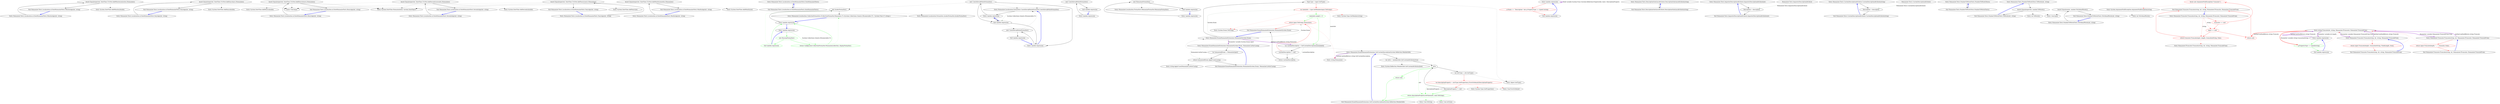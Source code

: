 digraph  {
m3_6 [label="Entry System.DateTime.Humanize(bool, System.DateTime?)", span="17-17", cluster="System.DateTime.Humanize(bool, System.DateTime?)", file="DateHumanizeTests.cs"];
m3_12 [label="Entry Humanizer.Tests.Localisation.nl.DateHumanizeTests.MinutesAgo(int, string)", span="35-35", cluster="Humanizer.Tests.Localisation.nl.DateHumanizeTests.MinutesAgo(int, string)", file="DateHumanizeTests.cs"];
m3_13 [label="Assert.Equal(expected, DateTime.UtcNow.AddMinutes(minutes).Humanize())", span="37-37", cluster="Humanizer.Tests.Localisation.nl.DateHumanizeTests.MinutesAgo(int, string)", file="DateHumanizeTests.cs"];
m3_14 [label="Exit Humanizer.Tests.Localisation.nl.DateHumanizeTests.MinutesAgo(int, string)", span="35-35", cluster="Humanizer.Tests.Localisation.nl.DateHumanizeTests.MinutesAgo(int, string)", file="DateHumanizeTests.cs"];
m3_19 [label="Entry System.DateTime.AddMonths(int)", span="0-0", cluster="System.DateTime.AddMonths(int)", file="DateHumanizeTests.cs"];
m3_2 [label="Entry Humanizer.Tests.Localisation.nl.DateHumanizeTests.DaysAgo(int, string)", span="15-15", cluster="Humanizer.Tests.Localisation.nl.DateHumanizeTests.DaysAgo(int, string)", file="DateHumanizeTests.cs"];
m3_3 [label="Assert.Equal(expected, DateTime.UtcNow.AddDays(days).Humanize())", span="17-17", cluster="Humanizer.Tests.Localisation.nl.DateHumanizeTests.DaysAgo(int, string)", file="DateHumanizeTests.cs"];
m3_4 [label="Exit Humanizer.Tests.Localisation.nl.DateHumanizeTests.DaysAgo(int, string)", span="15-15", cluster="Humanizer.Tests.Localisation.nl.DateHumanizeTests.DaysAgo(int, string)", file="DateHumanizeTests.cs"];
m3_15 [label="Entry System.DateTime.AddMinutes(double)", span="0-0", cluster="System.DateTime.AddMinutes(double)", file="DateHumanizeTests.cs"];
m3_23 [label="Entry System.DateTime.AddSeconds(double)", span="0-0", cluster="System.DateTime.AddSeconds(double)", file="DateHumanizeTests.cs"];
m3_27 [label="Entry System.DateTime.AddYears(int)", span="0-0", cluster="System.DateTime.AddYears(int)", file="DateHumanizeTests.cs"];
m3_0 [label="Entry Humanizer.Tests.Localisation.nl.DateHumanizeTests.DateHumanizeTests()", span="8-8", cluster="Humanizer.Tests.Localisation.nl.DateHumanizeTests.DateHumanizeTests()", file="DateHumanizeTests.cs"];
m3_1 [label="Exit Humanizer.Tests.Localisation.nl.DateHumanizeTests.DateHumanizeTests()", span="8-8", cluster="Humanizer.Tests.Localisation.nl.DateHumanizeTests.DateHumanizeTests()", file="DateHumanizeTests.cs"];
m3_8 [label="Entry Humanizer.Tests.Localisation.nl.DateHumanizeTests.HoursAgo(int, string)", span="25-25", cluster="Humanizer.Tests.Localisation.nl.DateHumanizeTests.HoursAgo(int, string)", file="DateHumanizeTests.cs"];
m3_9 [label="Assert.Equal(expected, DateTime.UtcNow.AddHours(hours).Humanize())", span="27-27", cluster="Humanizer.Tests.Localisation.nl.DateHumanizeTests.HoursAgo(int, string)", file="DateHumanizeTests.cs"];
m3_10 [label="Exit Humanizer.Tests.Localisation.nl.DateHumanizeTests.HoursAgo(int, string)", span="25-25", cluster="Humanizer.Tests.Localisation.nl.DateHumanizeTests.HoursAgo(int, string)", file="DateHumanizeTests.cs"];
m3_7 [label="Entry Unk.Equal", span="", cluster="Unk.Equal", file="DateHumanizeTests.cs"];
m3_20 [label="Entry Humanizer.Tests.Localisation.nl.DateHumanizeTests.SecondsAgo(int, string)", span="55-55", cluster="Humanizer.Tests.Localisation.nl.DateHumanizeTests.SecondsAgo(int, string)", file="DateHumanizeTests.cs"];
m3_21 [label="Assert.Equal(expected, DateTime.UtcNow.AddSeconds(seconds).Humanize())", span="57-57", cluster="Humanizer.Tests.Localisation.nl.DateHumanizeTests.SecondsAgo(int, string)", file="DateHumanizeTests.cs"];
m3_22 [label="Exit Humanizer.Tests.Localisation.nl.DateHumanizeTests.SecondsAgo(int, string)", span="55-55", cluster="Humanizer.Tests.Localisation.nl.DateHumanizeTests.SecondsAgo(int, string)", file="DateHumanizeTests.cs"];
m3_24 [label="Entry Humanizer.Tests.Localisation.nl.DateHumanizeTests.YearsAgo(int, string)", span="65-65", cluster="Humanizer.Tests.Localisation.nl.DateHumanizeTests.YearsAgo(int, string)", file="DateHumanizeTests.cs"];
m3_25 [label="Assert.Equal(expected, DateTime.UtcNow.AddYears(years).Humanize())", span="67-67", cluster="Humanizer.Tests.Localisation.nl.DateHumanizeTests.YearsAgo(int, string)", file="DateHumanizeTests.cs"];
m3_26 [label="Exit Humanizer.Tests.Localisation.nl.DateHumanizeTests.YearsAgo(int, string)", span="65-65", cluster="Humanizer.Tests.Localisation.nl.DateHumanizeTests.YearsAgo(int, string)", file="DateHumanizeTests.cs"];
m3_16 [label="Entry Humanizer.Tests.Localisation.nl.DateHumanizeTests.MonthsAgo(int, string)", span="45-45", cluster="Humanizer.Tests.Localisation.nl.DateHumanizeTests.MonthsAgo(int, string)", file="DateHumanizeTests.cs"];
m3_17 [label="Assert.Equal(expected, DateTime.UtcNow.AddMonths(months).Humanize())", span="47-47", cluster="Humanizer.Tests.Localisation.nl.DateHumanizeTests.MonthsAgo(int, string)", file="DateHumanizeTests.cs"];
m3_18 [label="Exit Humanizer.Tests.Localisation.nl.DateHumanizeTests.MonthsAgo(int, string)", span="45-45", cluster="Humanizer.Tests.Localisation.nl.DateHumanizeTests.MonthsAgo(int, string)", file="DateHumanizeTests.cs"];
m3_5 [label="Entry System.DateTime.AddDays(double)", span="0-0", cluster="System.DateTime.AddDays(double)", file="DateHumanizeTests.cs"];
m3_11 [label="Entry System.DateTime.AddHours(double)", span="0-0", cluster="System.DateTime.AddHours(double)", file="DateHumanizeTests.cs"];
m6_9 [label="new ArabicFormatter()", span="18-18", cluster="lambda expression", file="EnglishNumberToWordsConverter.cs"];
m6_20 [label="new CzechSlovakPolishFormatter()", span="21-21", cluster="lambda expression", file="EnglishNumberToWordsConverter.cs"];
m6_7 [label="return Configurator.CollectionFormatter.Humanize(collection, displayFormatter);", span="32-32", cluster="Humanizer.CollectionHumanizeExtensions.Humanize<T>(System.Collections.Generic.IEnumerable<T>, System.Func<T, string>)", file="EnglishNumberToWordsConverter.cs", color=green, community=0];
m6_3 [label="Entry Humanizer.Localisation.Formatters.RomanianFormatter.RomanianFormatter()", span="2-2", cluster="Humanizer.Localisation.Formatters.RomanianFormatter.RomanianFormatter()", file="EnglishNumberToWordsConverter.cs"];
m6_15 [label="Entry Humanizer.Localisation.Formatters.CzechSlovakPolishFormatter.CzechSlovakPolishFormatter()", span="2-2", cluster="Humanizer.Localisation.Formatters.CzechSlovakPolishFormatter.CzechSlovakPolishFormatter()", file="EnglishNumberToWordsConverter.cs"];
m6_17 [label="new CzechSlovakPolishFormatter()", span="20-20", cluster="lambda expression", file="EnglishNumberToWordsConverter.cs"];
m6_16 [label="Entry lambda expression", span="20-20", cluster="lambda expression", file="EnglishNumberToWordsConverter.cs"];
m6_18 [label="Exit lambda expression", span="20-20", cluster="lambda expression", file="EnglishNumberToWordsConverter.cs"];
m6_19 [label="Entry lambda expression", span="21-21", cluster="lambda expression", file="EnglishNumberToWordsConverter.cs"];
m6_4 [label="Entry lambda expression", span="17-17", cluster="lambda expression", file="EnglishNumberToWordsConverter.cs"];
m6_5 [label="new RussianFormatter()", span="17-17", cluster="lambda expression", color=green, community=0, file="EnglishNumberToWordsConverter.cs"];
m6_6 [label="Exit lambda expression", span="17-17", cluster="lambda expression", color=green, community=0, file="EnglishNumberToWordsConverter.cs"];
m6_8 [label="Entry lambda expression", span="18-18", cluster="lambda expression", file="EnglishNumberToWordsConverter.cs"];
m6_11 [label="Entry Humanizer.Localisation.Formatters.ArabicFormatter.ArabicFormatter()", span="2-2", cluster="Humanizer.Localisation.Formatters.ArabicFormatter.ArabicFormatter()", file="EnglishNumberToWordsConverter.cs"];
m6_0 [label="Entry lambda expression", span="16-16", cluster="lambda expression", file="EnglishNumberToWordsConverter.cs"];
m6_1 [label="new RomanianFormatter()", span="16-16", cluster="lambda expression", file="EnglishNumberToWordsConverter.cs"];
m6_2 [label="Exit lambda expression", span="16-16", cluster="lambda expression", file="EnglishNumberToWordsConverter.cs"];
m6_10 [label="Entry Humanizer.Localisation.CollectionFormatters.ICollectionFormatter.Humanize<T>(System.Collections.Generic.IEnumerable<T>, System.Func<T, string>)", span="20-20", cluster="Humanizer.Localisation.CollectionFormatters.ICollectionFormatter.Humanize<T>(System.Collections.Generic.IEnumerable<T>, System.Func<T, string>)", file="EnglishNumberToWordsConverter.cs"];
m6_12 [label="Entry lambda expression", span="19-19", cluster="lambda expression", file="EnglishNumberToWordsConverter.cs"];
m6_13 [label="new CzechSlovakPolishFormatter()", span="19-19", cluster="lambda expression", file="EnglishNumberToWordsConverter.cs"];
m6_14 [label="Exit lambda expression", span="19-19", cluster="lambda expression", file="EnglishNumberToWordsConverter.cs"];
m6_21 [label="Exit lambda expression", span="21-21", cluster="lambda expression", file="EnglishNumberToWordsConverter.cs"];
m7_16 [label="Entry string.Humanize()", span="47-47", cluster="string.Humanize()", file="EnumHumanizeExtensions.cs"];
m7_25 [label="Entry System.Reflection.MemberInfo.GetCustomAttributes(bool)", span="0-0", cluster="System.Reflection.MemberInfo.GetCustomAttributes(bool)", file="EnumHumanizeExtensions.cs"];
m7_34 [label="Entry string.ApplyCase(Humanizer.LetterCasing)", span="15-15", cluster="string.ApplyCase(Humanizer.LetterCasing)", file="EnumHumanizeExtensions.cs"];
m7_13 [label="Entry System.Enum.ToString()", span="0-0", cluster="System.Enum.ToString()", file="EnumHumanizeExtensions.cs"];
m7_28 [label="Entry Unk.GetValue", span="", cluster="Unk.GetValue", file="EnumHumanizeExtensions.cs"];
m7_30 [label="Entry Humanizer.EnumHumanizeExtensions.Humanize(System.Enum, Humanizer.LetterCasing)", span="56-56", cluster="Humanizer.EnumHumanizeExtensions.Humanize(System.Enum, Humanizer.LetterCasing)", file="EnumHumanizeExtensions.cs"];
m7_31 [label="var humanizedEnum = Humanize(input)", span="58-58", cluster="Humanizer.EnumHumanizeExtensions.Humanize(System.Enum, Humanizer.LetterCasing)", file="EnumHumanizeExtensions.cs"];
m7_32 [label="return humanizedEnum.ApplyCase(casing);", span="60-60", cluster="Humanizer.EnumHumanizeExtensions.Humanize(System.Enum, Humanizer.LetterCasing)", file="EnumHumanizeExtensions.cs"];
m7_33 [label="Exit Humanizer.EnumHumanizeExtensions.Humanize(System.Enum, Humanizer.LetterCasing)", span="56-56", cluster="Humanizer.EnumHumanizeExtensions.Humanize(System.Enum, Humanizer.LetterCasing)", file="EnumHumanizeExtensions.cs"];
m7_14 [label="Entry System.Type.GetMember(string)", span="0-0", cluster="System.Type.GetMember(string)", file="EnumHumanizeExtensions.cs"];
m7_15 [label="Entry Humanizer.EnumHumanizeExtensions.GetCustomDescription(System.Reflection.MemberInfo)", span="35-35", cluster="Humanizer.EnumHumanizeExtensions.GetCustomDescription(System.Reflection.MemberInfo)", file="EnumHumanizeExtensions.cs"];
m7_17 [label="var attrs = memberInfo.GetCustomAttributes(true)", span="37-37", cluster="Humanizer.EnumHumanizeExtensions.GetCustomDescription(System.Reflection.MemberInfo)", file="EnumHumanizeExtensions.cs"];
m7_18 [label=attrs, span="39-39", cluster="Humanizer.EnumHumanizeExtensions.GetCustomDescription(System.Reflection.MemberInfo)", file="EnumHumanizeExtensions.cs"];
m7_19 [label="var attrType = attr.GetType()", span="41-41", cluster="Humanizer.EnumHumanizeExtensions.GetCustomDescription(System.Reflection.MemberInfo)", file="EnumHumanizeExtensions.cs"];
m7_23 [label="return null;", span="47-47", cluster="Humanizer.EnumHumanizeExtensions.GetCustomDescription(System.Reflection.MemberInfo)", file="EnumHumanizeExtensions.cs", color=green, community=0];
m7_22 [label="return descriptionProperty.GetValue(attr, null).ToString();", span="44-44", cluster="Humanizer.EnumHumanizeExtensions.GetCustomDescription(System.Reflection.MemberInfo)", file="EnumHumanizeExtensions.cs", color=green, community=0];
m7_20 [label="var descriptionProperty = attrType.GetProperties().FirstOrDefault(DescriptionProperty)", span="42-42", cluster="Humanizer.EnumHumanizeExtensions.GetCustomDescription(System.Reflection.MemberInfo)", color=red, community=0, file="EnumHumanizeExtensions.cs"];
m7_21 [label="descriptionProperty != null", span="43-43", cluster="Humanizer.EnumHumanizeExtensions.GetCustomDescription(System.Reflection.MemberInfo)", file="EnumHumanizeExtensions.cs"];
m7_24 [label="Exit Humanizer.EnumHumanizeExtensions.GetCustomDescription(System.Reflection.MemberInfo)", span="35-35", cluster="Humanizer.EnumHumanizeExtensions.GetCustomDescription(System.Reflection.MemberInfo)", file="EnumHumanizeExtensions.cs"];
m7_26 [label="Entry System.Type.GetProperties()", span="0-0", cluster="System.Type.GetProperties()", file="EnumHumanizeExtensions.cs"];
m7_12 [label="Entry object.GetType()", span="0-0", cluster="object.GetType()", file="EnumHumanizeExtensions.cs"];
m7_0 [label="Entry lambda expression", span="11-11", cluster="lambda expression", file="EnumHumanizeExtensions.cs"];
m7_1 [label="p.Name == ''Description'' && p.PropertyType == typeof (string)", span="11-11", cluster="lambda expression", color=red, community=0, file="EnumHumanizeExtensions.cs"];
m7_2 [label="Exit lambda expression", span="11-11", cluster="lambda expression", file="EnumHumanizeExtensions.cs"];
m7_27 [label="Entry Unk.FirstOrDefault", span="", cluster="Unk.FirstOrDefault", file="EnumHumanizeExtensions.cs"];
m7_29 [label="Entry Unk.ToString", span="", cluster="Unk.ToString", file="EnumHumanizeExtensions.cs"];
m7_3 [label="Entry Humanizer.EnumHumanizeExtensions.Humanize(System.Enum)", span="18-18", cluster="Humanizer.EnumHumanizeExtensions.Humanize(System.Enum)", file="EnumHumanizeExtensions.cs"];
m7_4 [label="Type type = input.GetType()", span="20-20", cluster="Humanizer.EnumHumanizeExtensions.Humanize(System.Enum)", file="EnumHumanizeExtensions.cs"];
m7_5 [label="var memInfo = type.GetMember(input.ToString())", span="21-21", cluster="Humanizer.EnumHumanizeExtensions.Humanize(System.Enum)", color=red, community=0, file="EnumHumanizeExtensions.cs"];
m7_10 [label="return input.ToString().Humanize();", span="31-31", cluster="Humanizer.EnumHumanizeExtensions.Humanize(System.Enum)", color=red, community=0, file="EnumHumanizeExtensions.cs"];
m7_6 [label="memInfo.Length > 0", span="23-23", cluster="Humanizer.EnumHumanizeExtensions.Humanize(System.Enum)", file="EnumHumanizeExtensions.cs", color=green, community=0];
m7_7 [label="var customDescription = GetCustomDescription(memInfo[0])", span="25-25", cluster="Humanizer.EnumHumanizeExtensions.Humanize(System.Enum)", file="EnumHumanizeExtensions.cs"];
m7_8 [label="customDescription != null", span="27-27", cluster="Humanizer.EnumHumanizeExtensions.Humanize(System.Enum)", file="EnumHumanizeExtensions.cs"];
m7_9 [label="return customDescription;", span="28-28", cluster="Humanizer.EnumHumanizeExtensions.Humanize(System.Enum)", file="EnumHumanizeExtensions.cs"];
m7_11 [label="Exit Humanizer.EnumHumanizeExtensions.Humanize(System.Enum)", span="18-18", cluster="Humanizer.EnumHumanizeExtensions.Humanize(System.Enum)", file="EnumHumanizeExtensions.cs"];
m9_6 [label="Entry Humanizer.Tests.DescriptionSubclassAttribute.DescriptionSubclassAttribute(string)", span="52-52", cluster="Humanizer.Tests.DescriptionSubclassAttribute.DescriptionSubclassAttribute(string)", file="EnumUnderTest.cs"];
m9_7 [label="Exit Humanizer.Tests.DescriptionSubclassAttribute.DescriptionSubclassAttribute(string)", span="52-52", cluster="Humanizer.Tests.DescriptionSubclassAttribute.DescriptionSubclassAttribute(string)", file="EnumUnderTest.cs"];
m9_0 [label="Entry Humanizer.Tests.ImposterDescriptionAttribute.ImposterDescriptionAttribute(int)", span="34-34", cluster="Humanizer.Tests.ImposterDescriptionAttribute.ImposterDescriptionAttribute(int)", file="EnumUnderTest.cs"];
m9_1 [label="Description = description", span="36-36", cluster="Humanizer.Tests.ImposterDescriptionAttribute.ImposterDescriptionAttribute(int)", file="EnumUnderTest.cs"];
m9_2 [label="Exit Humanizer.Tests.ImposterDescriptionAttribute.ImposterDescriptionAttribute(int)", span="34-34", cluster="Humanizer.Tests.ImposterDescriptionAttribute.ImposterDescriptionAttribute(int)", file="EnumUnderTest.cs"];
m9_3 [label="Entry Humanizer.Tests.CustomDescriptionAttribute.CustomDescriptionAttribute(string)", span="44-44", cluster="Humanizer.Tests.CustomDescriptionAttribute.CustomDescriptionAttribute(string)", file="EnumUnderTest.cs"];
m9_4 [label="Description = description", span="46-46", cluster="Humanizer.Tests.CustomDescriptionAttribute.CustomDescriptionAttribute(string)", file="EnumUnderTest.cs"];
m9_5 [label="Exit Humanizer.Tests.CustomDescriptionAttribute.CustomDescriptionAttribute(string)", span="44-44", cluster="Humanizer.Tests.CustomDescriptionAttribute.CustomDescriptionAttribute(string)", file="EnumUnderTest.cs"];
m9_8 [label="Humanizer.Tests.ImposterDescriptionAttribute", span="", file="EnumUnderTest.cs"];
m9_9 [label="Humanizer.Tests.CustomDescriptionAttribute", span="", file="EnumUnderTest.cs"];
m11_0 [label="Entry Humanizer.Tests.NumberToWordsTests.NumberToWordsTests()", span="7-7", cluster="Humanizer.Tests.NumberToWordsTests.NumberToWordsTests()", file="NumberToWordsTests.cs"];
m11_1 [label="Exit Humanizer.Tests.NumberToWordsTests.NumberToWordsTests()", span="7-7", cluster="Humanizer.Tests.NumberToWordsTests.NumberToWordsTests()", file="NumberToWordsTests.cs"];
m11_2 [label="Entry Humanizer.Tests.NumberToWordsTests.ToWords(int, string)", span="40-40", cluster="Humanizer.Tests.NumberToWordsTests.ToWords(int, string)", file="NumberToWordsTests.cs"];
m11_3 [label="Assert.Equal(expected, number.ToWords())", span="42-42", cluster="Humanizer.Tests.NumberToWordsTests.ToWords(int, string)", file="NumberToWordsTests.cs"];
m11_4 [label="Exit Humanizer.Tests.NumberToWordsTests.ToWords(int, string)", span="40-40", cluster="Humanizer.Tests.NumberToWordsTests.ToWords(int, string)", file="NumberToWordsTests.cs"];
m11_6 [label="Entry Unk.Equal", span="", cluster="Unk.Equal", file="NumberToWordsTests.cs"];
m11_7 [label="Entry Humanizer.Tests.NumberToWordsTests.ToOrdinalWords(int, string)", span="88-88", cluster="Humanizer.Tests.NumberToWordsTests.ToOrdinalWords(int, string)", file="NumberToWordsTests.cs"];
m11_8 [label="Assert.Equal(words, number.ToOrdinalWords())", span="90-90", cluster="Humanizer.Tests.NumberToWordsTests.ToOrdinalWords(int, string)", file="NumberToWordsTests.cs"];
m11_9 [label="Exit Humanizer.Tests.NumberToWordsTests.ToOrdinalWords(int, string)", span="88-88", cluster="Humanizer.Tests.NumberToWordsTests.ToOrdinalWords(int, string)", file="NumberToWordsTests.cs"];
m11_5 [label="Entry int.ToWords()", span="14-14", cluster="int.ToWords()", file="NumberToWordsTests.cs"];
m11_10 [label="Entry int.ToOrdinalWords()", span="48-48", cluster="int.ToOrdinalWords()", file="NumberToWordsTests.cs"];
m13_17 [label="Entry System.ArgumentNullException.ArgumentNullException(string)", span="0-0", cluster="System.ArgumentNullException.ArgumentNullException(string)", file="Truncator.cs"];
m13_0 [label="Entry lambda expression", span="15-15", cluster="lambda expression", file="Truncator.cs"];
m13_1 [label="p.PropertyType == typeof(string)", span="15-15", cluster="lambda expression", color=green, community=0, file="Truncator.cs"];
m13_2 [label="Exit lambda expression", span="15-15", cluster="lambda expression", file="Truncator.cs"];
m13_4 [label="Entry Humanizer.Truncator.Truncate(string, int, Humanizer.ITruncator, Humanizer.TruncateFrom)", span="28-28", cluster="Humanizer.Truncator.Truncate(string, int, Humanizer.ITruncator, Humanizer.TruncateFrom)", file="Truncator.cs"];
m13_5 [label="return input.Truncate(length, ''…'', truncator, from);", span="30-30", cluster="Humanizer.Truncator.Truncate(string, int, Humanizer.ITruncator, Humanizer.TruncateFrom)", color=red, community=0, file="Truncator.cs"];
m13_6 [label="Exit Humanizer.Truncator.Truncate(string, int, Humanizer.ITruncator, Humanizer.TruncateFrom)", span="28-28", cluster="Humanizer.Truncator.Truncate(string, int, Humanizer.ITruncator, Humanizer.TruncateFrom)", file="Truncator.cs"];
m13_3 [label="Entry string.Truncate(int, string, Humanizer.ITruncator, Humanizer.TruncateFrom)", span="55-55", cluster="string.Truncate(int, string, Humanizer.ITruncator, Humanizer.TruncateFrom)", file="Truncator.cs"];
m13_10 [label="Entry Humanizer.Truncator.Truncate(string, int, string, Humanizer.ITruncator, Humanizer.TruncateFrom)", span="55-55", cluster="Humanizer.Truncator.Truncate(string, int, string, Humanizer.ITruncator, Humanizer.TruncateFrom)", file="Truncator.cs"];
m13_11 [label="truncator == null", span="57-57", cluster="Humanizer.Truncator.Truncate(string, int, string, Humanizer.ITruncator, Humanizer.TruncateFrom)", color=red, community=0, file="Truncator.cs"];
m13_13 [label="input == null", span="60-60", cluster="Humanizer.Truncator.Truncate(string, int, string, Humanizer.ITruncator, Humanizer.TruncateFrom)", color=red, community=0, file="Truncator.cs"];
m13_15 [label="return truncator.Truncate(input, length, truncationString, from);", span="63-63", cluster="Humanizer.Truncator.Truncate(string, int, string, Humanizer.ITruncator, Humanizer.TruncateFrom)", color=red, community=0, file="Truncator.cs"];
m13_12 [label="throw new ArgumentNullException(''truncator'');", span="58-58", cluster="Humanizer.Truncator.Truncate(string, int, string, Humanizer.ITruncator, Humanizer.TruncateFrom)", color=red, community=0, file="Truncator.cs"];
m13_14 [label="return null;", span="61-61", cluster="Humanizer.Truncator.Truncate(string, int, string, Humanizer.ITruncator, Humanizer.TruncateFrom)", color=red, community=0, file="Truncator.cs"];
m13_16 [label="Exit Humanizer.Truncator.Truncate(string, int, string, Humanizer.ITruncator, Humanizer.TruncateFrom)", span="55-55", cluster="Humanizer.Truncator.Truncate(string, int, string, Humanizer.ITruncator, Humanizer.TruncateFrom)", file="Truncator.cs"];
m13_18 [label="Entry Humanizer.ITruncator.Truncate(string, int, string, Humanizer.TruncateFrom)", span="15-15", cluster="Humanizer.ITruncator.Truncate(string, int, string, Humanizer.TruncateFrom)", file="Truncator.cs"];
m13_7 [label="Entry Humanizer.Truncator.Truncate(string, int, string, Humanizer.TruncateFrom)", span="41-41", cluster="Humanizer.Truncator.Truncate(string, int, string, Humanizer.TruncateFrom)", file="Truncator.cs"];
m13_8 [label="return input.Truncate(length, truncationString, FixedLength, from);", span="43-43", cluster="Humanizer.Truncator.Truncate(string, int, string, Humanizer.TruncateFrom)", color=red, community=0, file="Truncator.cs"];
m13_9 [label="Exit Humanizer.Truncator.Truncate(string, int, string, Humanizer.TruncateFrom)", span="41-41", cluster="Humanizer.Truncator.Truncate(string, int, string, Humanizer.TruncateFrom)", file="Truncator.cs"];
m3_12 -> m3_13  [key=0, style=solid];
m3_13 -> m3_14  [key=0, style=solid];
m3_13 -> m3_15  [key=2, style=dotted];
m3_13 -> m3_6  [key=2, style=dotted];
m3_13 -> m3_7  [key=2, style=dotted];
m3_14 -> m3_12  [key=0, style=bold, color=blue];
m3_2 -> m3_3  [key=0, style=solid];
m3_3 -> m3_4  [key=0, style=solid];
m3_3 -> m3_5  [key=2, style=dotted];
m3_3 -> m3_6  [key=2, style=dotted];
m3_3 -> m3_7  [key=2, style=dotted];
m3_4 -> m3_2  [key=0, style=bold, color=blue];
m3_0 -> m3_1  [key=0, style=solid];
m3_1 -> m3_0  [key=0, style=bold, color=blue];
m3_8 -> m3_9  [key=0, style=solid];
m3_9 -> m3_10  [key=0, style=solid];
m3_9 -> m3_11  [key=2, style=dotted];
m3_9 -> m3_6  [key=2, style=dotted];
m3_9 -> m3_7  [key=2, style=dotted];
m3_10 -> m3_8  [key=0, style=bold, color=blue];
m3_20 -> m3_21  [key=0, style=solid];
m3_21 -> m3_22  [key=0, style=solid];
m3_21 -> m3_23  [key=2, style=dotted];
m3_21 -> m3_6  [key=2, style=dotted];
m3_21 -> m3_7  [key=2, style=dotted];
m3_22 -> m3_20  [key=0, style=bold, color=blue];
m3_24 -> m3_25  [key=0, style=solid];
m3_25 -> m3_26  [key=0, style=solid];
m3_25 -> m3_27  [key=2, style=dotted];
m3_25 -> m3_6  [key=2, style=dotted];
m3_25 -> m3_7  [key=2, style=dotted];
m3_26 -> m3_24  [key=0, style=bold, color=blue];
m3_16 -> m3_17  [key=0, style=solid];
m3_17 -> m3_18  [key=0, style=solid];
m3_17 -> m3_19  [key=2, style=dotted];
m3_17 -> m3_6  [key=2, style=dotted];
m3_17 -> m3_7  [key=2, style=dotted];
m3_18 -> m3_16  [key=0, style=bold, color=blue];
m6_9 -> m6_10  [key=0, style=solid];
m6_9 -> m6_11  [key=2, style=dotted];
m6_20 -> m6_21  [key=0, style=solid];
m6_20 -> m6_15  [key=2, style=dotted];
m6_7 -> m6_8  [key=0, style=solid, color=green];
m6_7 -> m6_10  [key=2, style=dotted, color=green];
m6_15 -> m6_16  [key=0, style=solid];
m6_15 -> m6_18  [key=1, style=dashed, color=darkseagreen4, label="System.Collections.Generic.IEnumerable<T>"];
m6_17 -> m6_9  [key=2, style=dotted];
m6_17 -> m6_19  [key=0, style=solid];
m6_17 -> m6_18  [key=0, style=solid];
m6_17 -> m6_15  [key=2, style=dotted];
m6_16 -> m6_17  [key=0, style=solid];
m6_16 -> m6_18  [key=0, style=solid];
m6_18 -> m6_19  [key=0, style=solid];
m6_18 -> m6_20  [key=2, style=dotted];
m6_18 -> m6_16  [key=0, style=bold, color=blue];
m6_19 -> m6_15  [key=0, style=bold, color=blue];
m6_19 -> m6_20  [key=0, style=solid];
m6_4 -> m6_5  [key=0, style=solid, color=green];
m6_4 -> m6_7  [key=1, style=dashed, color=green, label="System.Collections.Generic.IEnumerable<T>"];
m6_5 -> m6_6  [key=0, style=solid, color=green];
m6_5 -> m6_7  [key=0, style=solid, color=green];
m6_6 -> m6_8  [key=0, style=solid, color=green];
m6_6 -> m6_9  [key=2, style=dotted, color=green];
m6_6 -> m6_4  [key=0, style=bold, color=blue];
m6_8 -> m6_4  [key=0, style=bold, color=blue];
m6_8 -> m6_9  [key=0, style=solid];
m6_0 -> m6_1  [key=0, style=solid];
m6_1 -> m6_2  [key=0, style=solid];
m6_1 -> m6_3  [key=2, style=dotted];
m6_2 -> m6_0  [key=0, style=bold, color=blue];
m6_10 -> m6_8  [key=0, style=bold, color=blue];
m6_12 -> m6_13  [key=0, style=solid];
m6_13 -> m6_14  [key=0, style=solid];
m6_13 -> m6_15  [key=2, style=dotted];
m6_14 -> m6_12  [key=0, style=bold, color=blue];
m6_21 -> m6_19  [key=0, style=bold, color=blue];
m7_30 -> m7_31  [key=0, style=solid];
m7_30 -> m7_32  [key=1, style=dashed, color=darkseagreen4, label="Humanizer.LetterCasing"];
m7_31 -> m7_32  [key=0, style=solid];
m7_31 -> m7_3  [key=2, style=dotted];
m7_32 -> m7_33  [key=0, style=solid];
m7_32 -> m7_34  [key=2, style=dotted];
m7_33 -> m7_30  [key=0, style=bold, color=blue];
m7_15 -> m7_17  [key=0, style=solid];
m7_15 -> m7_16  [key=3, color=darkorchid, style=bold, label="method methodReturn string GetCustomDescription"];
m7_17 -> m7_18  [key=0, style=solid];
m7_17 -> m7_25  [key=2, style=dotted];
m7_18 -> m7_19  [key=0, style=solid];
m7_18 -> m7_23  [key=0, style=solid, color=green];
m7_18 -> m7_22  [key=1, style=dashed, color=green, label=attr];
m7_19 -> m7_20  [key=0, style=solid, color=red];
m7_19 -> m7_12  [key=2, style=dotted];
m7_23 -> m7_24  [key=0, style=solid, color=green];
m7_22 -> m7_24  [key=0, style=solid, color=green];
m7_22 -> m7_28  [key=2, style=dotted, color=green];
m7_22 -> m7_29  [key=2, style=dotted, color=green];
m7_20 -> m7_21  [key=0, style=solid, color=red];
m7_20 -> m7_26  [key=2, style=dotted, color=red];
m7_20 -> m7_27  [key=2, style=dotted, color=red];
m7_20 -> m7_22  [key=1, style=dashed, color=green, label=descriptionProperty];
m7_21 -> m7_22  [key=0, style=solid, color=green];
m7_21 -> m7_18  [key=0, style=solid];
m7_24 -> m7_15  [key=0, style=bold, color=blue];
m7_0 -> m7_1  [key=0, style=solid, color=red];
m7_0 -> m7_0  [key=3, color=darkorchid, style=bold, label="Field variable System.Func<System.Reflection.PropertyInfo, bool> DescriptionProperty"];
m7_1 -> m7_2  [key=0, style=solid, color=red];
m7_2 -> m7_0  [key=0, style=bold, color=blue];
m7_3 -> m7_4  [key=0, style=solid];
m7_3 -> m7_5  [key=1, style=dashed, color=darkseagreen4, label="System.Enum"];
m7_3 -> m7_10  [key=1, style=dashed, color=darkseagreen4, label="System.Enum"];
m7_3 -> m7_7  [key=3, color=darkorchid, style=bold, label="method methodReturn string Humanize"];
m7_3 -> m7_30  [key=3, color=darkorchid, style=bold, label="Parameter variable System.Enum input"];
m7_4 -> m7_5  [key=0, style=solid, color=red];
m7_4 -> m7_12  [key=2, style=dotted];
m7_5 -> m7_6  [key=0, style=solid, color=green];
m7_5 -> m7_13  [key=2, style=dotted, color=red];
m7_5 -> m7_14  [key=2, style=dotted, color=red];
m7_5 -> m7_7  [key=1, style=dashed, color=darkseagreen4, label=memInfo];
m7_10 -> m7_11  [key=0, style=solid, color=red];
m7_10 -> m7_13  [key=2, style=dotted, color=red];
m7_10 -> m7_16  [key=2, style=dotted, color=red];
m7_6 -> m7_7  [key=0, style=solid, color=green];
m7_6 -> m7_10  [key=0, style=solid, color=green];
m7_7 -> m7_8  [key=0, style=solid];
m7_7 -> m7_15  [key=2, style=dotted];
m7_7 -> m7_9  [key=1, style=dashed, color=darkseagreen4, label=customDescription];
m7_8 -> m7_9  [key=0, style=solid];
m7_8 -> m7_10  [key=0, style=solid, color=red];
m7_9 -> m7_11  [key=0, style=solid];
m7_11 -> m7_3  [key=0, style=bold, color=blue];
m9_6 -> m9_7  [key=0, style=solid];
m9_7 -> m9_6  [key=0, style=bold, color=blue];
m9_0 -> m9_1  [key=0, style=solid];
m9_1 -> m9_2  [key=0, style=solid];
m9_2 -> m9_0  [key=0, style=bold, color=blue];
m9_3 -> m9_4  [key=0, style=solid];
m9_4 -> m9_5  [key=0, style=solid];
m9_5 -> m9_3  [key=0, style=bold, color=blue];
m9_8 -> m9_1  [key=1, style=dashed, color=darkseagreen4, label="Humanizer.Tests.ImposterDescriptionAttribute"];
m9_9 -> m9_4  [key=1, style=dashed, color=darkseagreen4, label="Humanizer.Tests.CustomDescriptionAttribute"];
m11_0 -> m11_1  [key=0, style=solid];
m11_1 -> m11_0  [key=0, style=bold, color=blue];
m11_2 -> m11_3  [key=0, style=solid];
m11_3 -> m11_4  [key=0, style=solid];
m11_3 -> m11_5  [key=2, style=dotted];
m11_3 -> m11_6  [key=2, style=dotted];
m11_4 -> m11_2  [key=0, style=bold, color=blue];
m11_7 -> m11_8  [key=0, style=solid];
m11_8 -> m11_9  [key=0, style=solid];
m11_8 -> m11_10  [key=2, style=dotted];
m11_8 -> m11_6  [key=2, style=dotted];
m11_9 -> m11_7  [key=0, style=bold, color=blue];
m13_0 -> m13_1  [key=0, style=solid, color=green];
m13_0 -> m13_3  [key=3, color=darkorchid, style=bold, label="method methodReturn string Truncate"];
m13_1 -> m13_2  [key=0, style=solid, color=green];
m13_1 -> m13_3  [key=2, style=dotted, color=red];
m13_2 -> m13_0  [key=0, style=bold, color=blue];
m13_4 -> m13_5  [key=0, style=solid, color=red];
m13_4 -> m13_3  [key=3, color=darkorchid, style=bold, label="method methodReturn string Truncate"];
m13_5 -> m13_6  [key=0, style=solid, color=red];
m13_5 -> m13_3  [key=2, style=dotted, color=red];
m13_6 -> m13_4  [key=0, style=bold, color=blue];
m13_3 -> m13_0  [key=3, color=darkorchid, style=bold, label="Parameter variable int length"];
m13_3 -> m13_4  [key=3, color=darkorchid, style=bold, label="Parameter variable Humanizer.TruncateFrom from"];
m13_3 -> m13_7  [key=3, color=darkorchid, style=bold, label="Parameter variable Humanizer.TruncateFrom from"];
m13_3 -> m13_1  [key=3, color=red, style=bold, label="Parameter variable string truncationString"];
m13_3 -> m13_14  [key=3, color=red, style=bold, label="method methodReturn string Truncate"];
m13_10 -> m13_11  [key=0, style=solid, color=red];
m13_10 -> m13_13  [key=1, style=dashed, color=red, label=string];
m13_10 -> m13_15  [key=1, style=dashed, color=red, label=string];
m13_11 -> m13_12  [key=0, style=solid, color=red];
m13_11 -> m13_13  [key=0, style=solid, color=red];
m13_13 -> m13_14  [key=0, style=solid, color=red];
m13_13 -> m13_15  [key=0, style=solid, color=red];
m13_15 -> m13_16  [key=0, style=solid, color=red];
m13_15 -> m13_18  [key=2, style=dotted, color=red];
m13_12 -> m13_16  [key=0, style=solid, color=red];
m13_12 -> m13_17  [key=2, style=dotted, color=red];
m13_14 -> m13_16  [key=0, style=solid, color=red];
m13_16 -> m13_10  [key=0, style=bold, color=blue];
m13_7 -> m13_8  [key=0, style=solid, color=red];
m13_7 -> m13_3  [key=3, color=darkorchid, style=bold, label="method methodReturn string Truncate"];
m13_8 -> m13_9  [key=0, style=solid, color=red];
m13_8 -> m13_3  [key=2, style=dotted, color=red];
m13_9 -> m13_7  [key=0, style=bold, color=blue];
}
